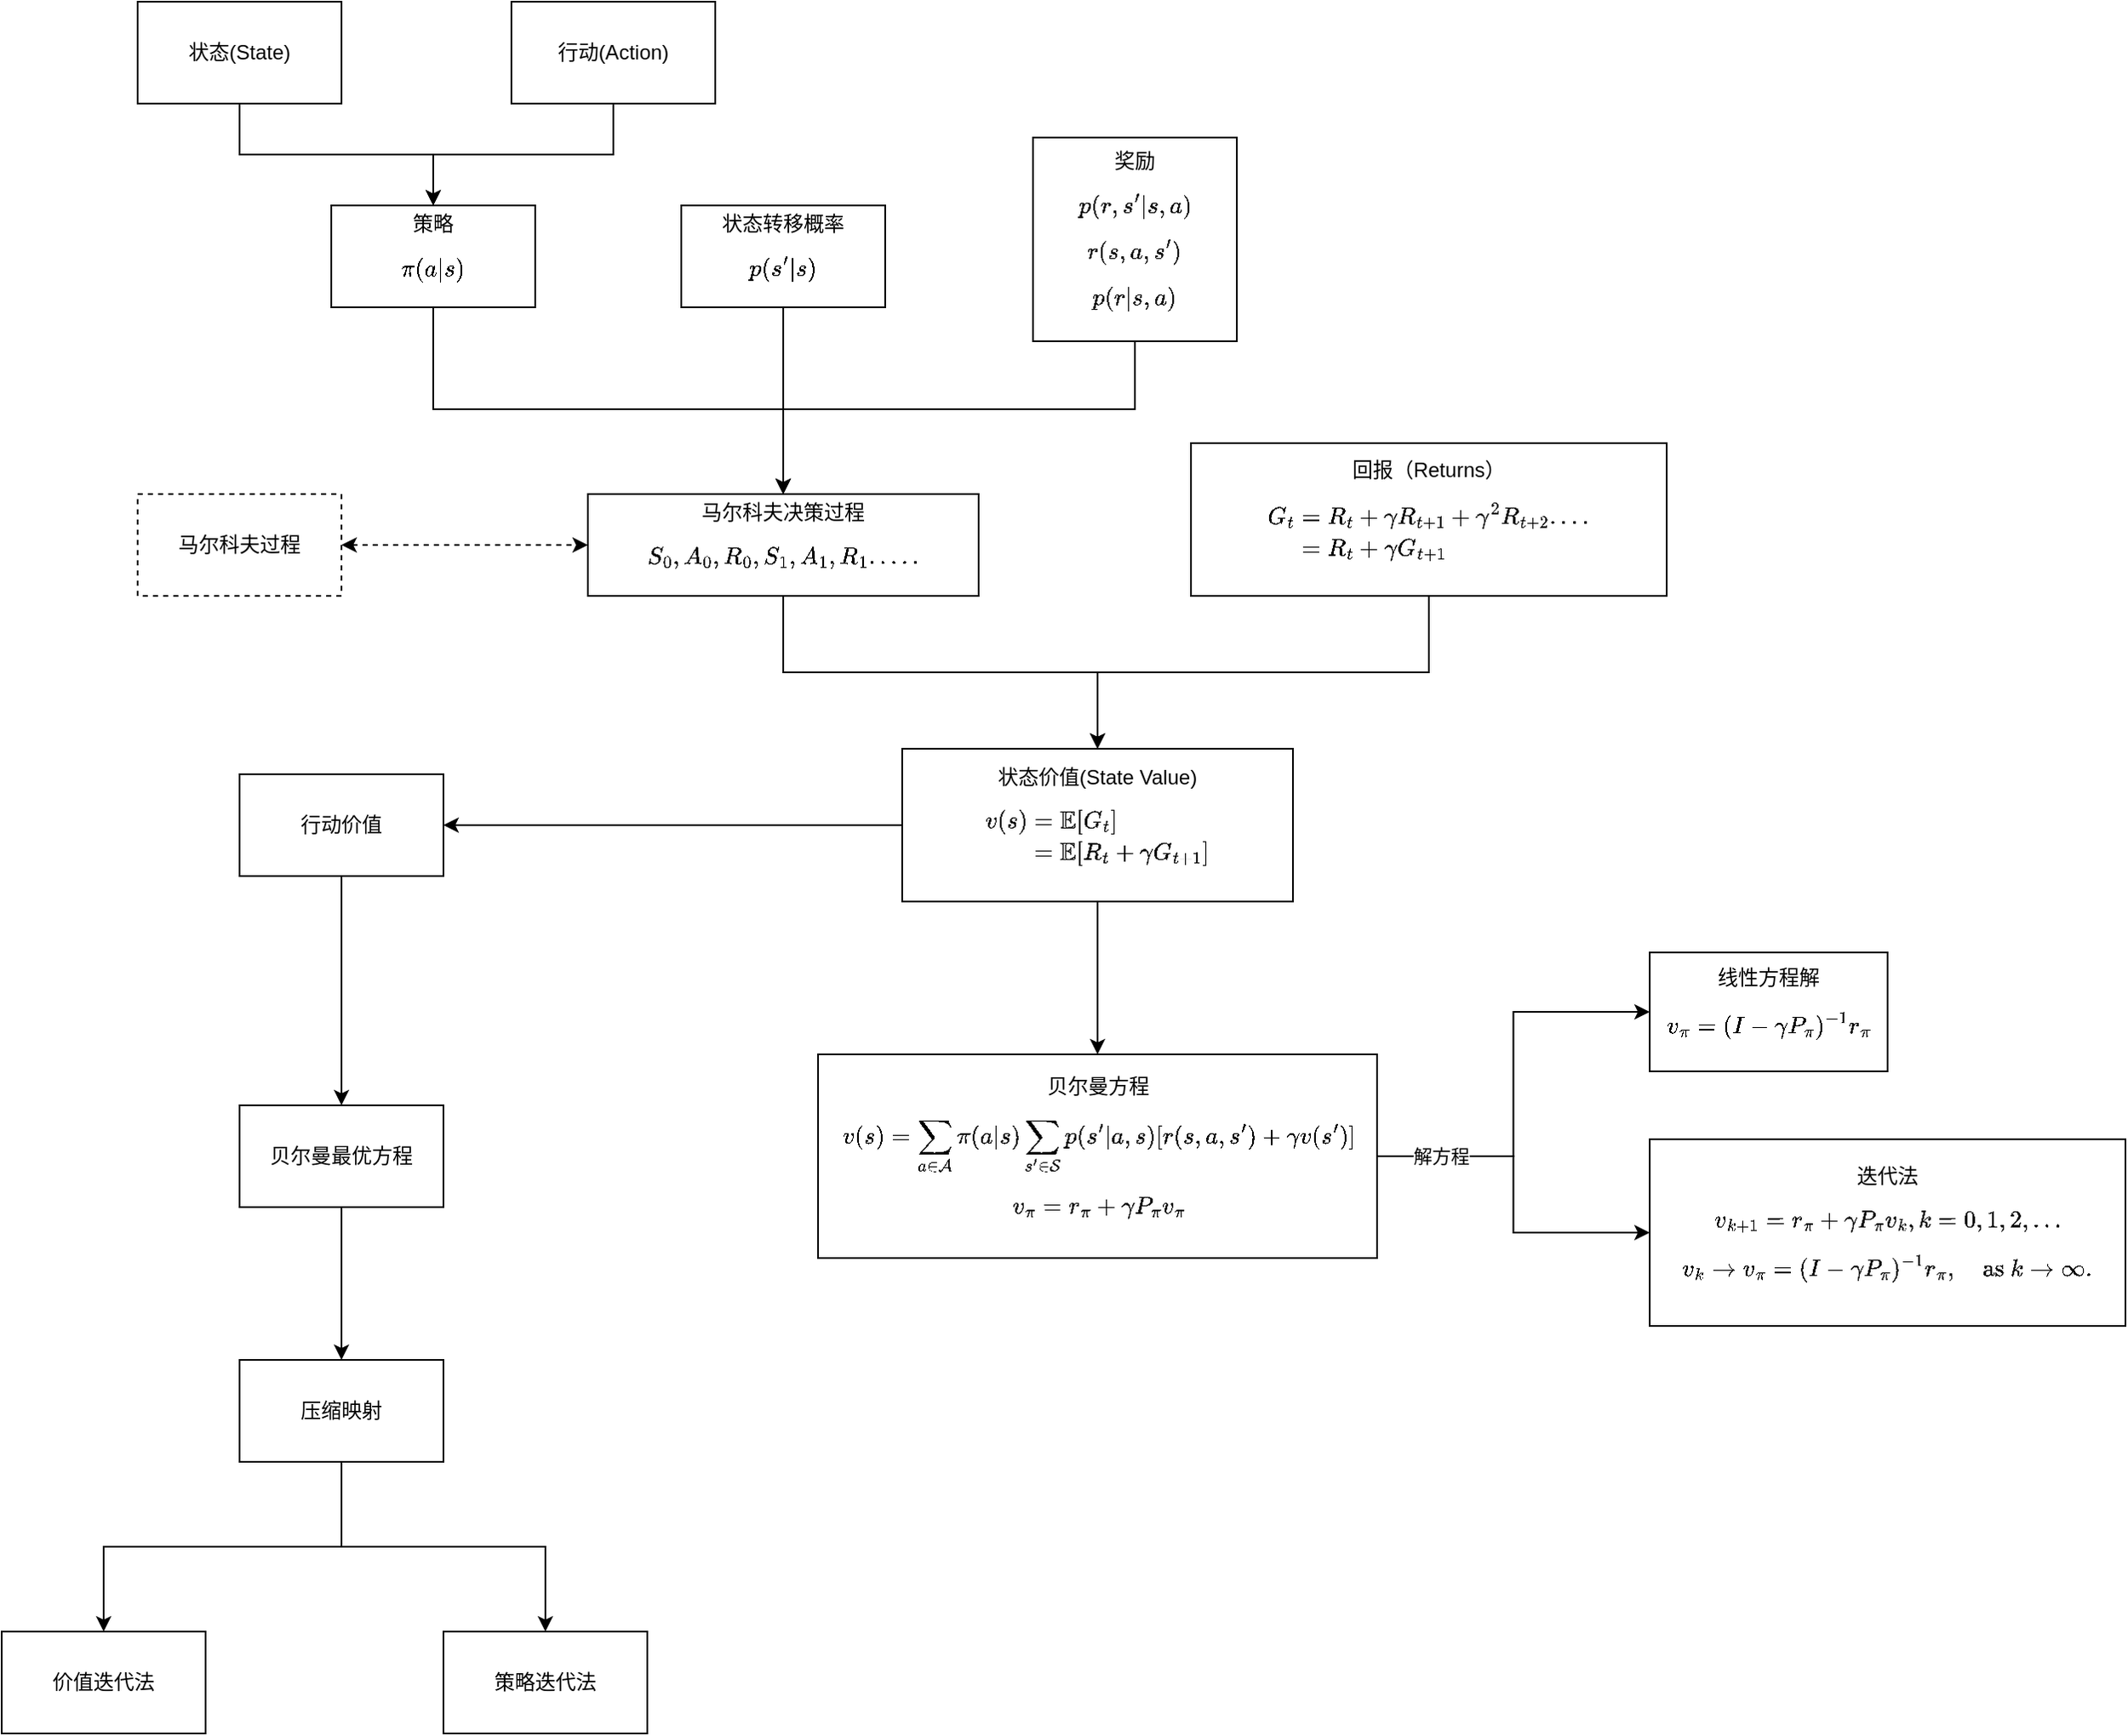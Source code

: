 <mxfile>
    <diagram name="第 1 页" id="x_sHfSsqCgIbrhNbJAqp">
        <mxGraphModel dx="1242" dy="834" grid="1" gridSize="10" guides="1" tooltips="1" connect="1" arrows="1" fold="1" page="1" pageScale="1" pageWidth="827" pageHeight="1169" math="1" shadow="0">
            <root>
                <mxCell id="0"/>
                <mxCell id="1" parent="0"/>
                <mxCell id="-_xMZnbbGC9S2offaLYl-7" style="edgeStyle=orthogonalEdgeStyle;rounded=0;orthogonalLoop=1;jettySize=auto;html=1;" parent="1" source="-_xMZnbbGC9S2offaLYl-1" target="-_xMZnbbGC9S2offaLYl-3" edge="1">
                    <mxGeometry relative="1" as="geometry"/>
                </mxCell>
                <mxCell id="-_xMZnbbGC9S2offaLYl-1" value="状态(State)" style="rounded=0;whiteSpace=wrap;html=1;" parent="1" vertex="1">
                    <mxGeometry x="180" y="280" width="120" height="60" as="geometry"/>
                </mxCell>
                <mxCell id="-_xMZnbbGC9S2offaLYl-8" style="edgeStyle=orthogonalEdgeStyle;rounded=0;orthogonalLoop=1;jettySize=auto;html=1;entryX=0.5;entryY=0;entryDx=0;entryDy=0;" parent="1" source="-_xMZnbbGC9S2offaLYl-2" target="-_xMZnbbGC9S2offaLYl-3" edge="1">
                    <mxGeometry relative="1" as="geometry"/>
                </mxCell>
                <mxCell id="-_xMZnbbGC9S2offaLYl-2" value="行动(Action)" style="rounded=0;whiteSpace=wrap;html=1;" parent="1" vertex="1">
                    <mxGeometry x="400" y="280" width="120" height="60" as="geometry"/>
                </mxCell>
                <mxCell id="-_xMZnbbGC9S2offaLYl-9" style="edgeStyle=orthogonalEdgeStyle;rounded=0;orthogonalLoop=1;jettySize=auto;html=1;exitX=0.5;exitY=1;exitDx=0;exitDy=0;" parent="1" source="-_xMZnbbGC9S2offaLYl-3" target="-_xMZnbbGC9S2offaLYl-6" edge="1">
                    <mxGeometry relative="1" as="geometry">
                        <Array as="points">
                            <mxPoint x="354" y="520"/>
                            <mxPoint x="560" y="520"/>
                        </Array>
                    </mxGeometry>
                </mxCell>
                <mxCell id="-_xMZnbbGC9S2offaLYl-3" value="策略&lt;div&gt;$$\pi(a|s)$$&lt;/div&gt;" style="rounded=0;whiteSpace=wrap;html=1;" parent="1" vertex="1">
                    <mxGeometry x="294" y="400" width="120" height="60" as="geometry"/>
                </mxCell>
                <mxCell id="-_xMZnbbGC9S2offaLYl-10" style="edgeStyle=orthogonalEdgeStyle;rounded=0;orthogonalLoop=1;jettySize=auto;html=1;entryX=0.5;entryY=0;entryDx=0;entryDy=0;" parent="1" source="-_xMZnbbGC9S2offaLYl-4" target="-_xMZnbbGC9S2offaLYl-6" edge="1">
                    <mxGeometry relative="1" as="geometry"/>
                </mxCell>
                <mxCell id="-_xMZnbbGC9S2offaLYl-4" value="状态转移概率&lt;div&gt;$$p(s'|s)$$&lt;/div&gt;" style="rounded=0;whiteSpace=wrap;html=1;" parent="1" vertex="1">
                    <mxGeometry x="500" y="400" width="120" height="60" as="geometry"/>
                </mxCell>
                <mxCell id="-_xMZnbbGC9S2offaLYl-11" style="edgeStyle=orthogonalEdgeStyle;rounded=0;orthogonalLoop=1;jettySize=auto;html=1;entryX=0.5;entryY=0;entryDx=0;entryDy=0;exitX=0.5;exitY=1;exitDx=0;exitDy=0;" parent="1" source="-_xMZnbbGC9S2offaLYl-5" target="-_xMZnbbGC9S2offaLYl-6" edge="1">
                    <mxGeometry relative="1" as="geometry">
                        <Array as="points">
                            <mxPoint x="767" y="520"/>
                            <mxPoint x="560" y="520"/>
                        </Array>
                    </mxGeometry>
                </mxCell>
                <mxCell id="-_xMZnbbGC9S2offaLYl-5" value="奖励&lt;div&gt;$$p(r,s'|s,a)$$&lt;/div&gt;&lt;div&gt;$$r(s,a,s')$$&lt;/div&gt;&lt;div&gt;$$p(r|s,a)$$&lt;/div&gt;" style="rounded=0;whiteSpace=wrap;html=1;" parent="1" vertex="1">
                    <mxGeometry x="707" y="360" width="120" height="120" as="geometry"/>
                </mxCell>
                <mxCell id="-_xMZnbbGC9S2offaLYl-16" style="edgeStyle=orthogonalEdgeStyle;rounded=0;orthogonalLoop=1;jettySize=auto;html=1;entryX=0.5;entryY=0;entryDx=0;entryDy=0;" parent="1" source="-_xMZnbbGC9S2offaLYl-6" target="-_xMZnbbGC9S2offaLYl-15" edge="1">
                    <mxGeometry relative="1" as="geometry"/>
                </mxCell>
                <mxCell id="-_xMZnbbGC9S2offaLYl-6" value="马尔科夫决策过程&lt;div&gt;$$S_0,A_0,R_0,S_1,A_1,R_1.....$$&lt;/div&gt;" style="rounded=0;whiteSpace=wrap;html=1;" parent="1" vertex="1">
                    <mxGeometry x="445" y="570" width="230" height="60" as="geometry"/>
                </mxCell>
                <mxCell id="-_xMZnbbGC9S2offaLYl-12" value="马尔科夫过程" style="rounded=0;whiteSpace=wrap;html=1;dashed=1;" parent="1" vertex="1">
                    <mxGeometry x="180" y="570" width="120" height="60" as="geometry"/>
                </mxCell>
                <mxCell id="-_xMZnbbGC9S2offaLYl-13" value="" style="endArrow=classic;startArrow=classic;html=1;rounded=0;entryX=0;entryY=0.5;entryDx=0;entryDy=0;exitX=1;exitY=0.5;exitDx=0;exitDy=0;dashed=1;" parent="1" source="-_xMZnbbGC9S2offaLYl-12" target="-_xMZnbbGC9S2offaLYl-6" edge="1">
                    <mxGeometry width="50" height="50" relative="1" as="geometry">
                        <mxPoint x="350" y="630" as="sourcePoint"/>
                        <mxPoint x="400" y="580" as="targetPoint"/>
                    </mxGeometry>
                </mxCell>
                <mxCell id="-_xMZnbbGC9S2offaLYl-17" style="edgeStyle=orthogonalEdgeStyle;rounded=0;orthogonalLoop=1;jettySize=auto;html=1;entryX=0.5;entryY=0;entryDx=0;entryDy=0;" parent="1" source="-_xMZnbbGC9S2offaLYl-14" target="-_xMZnbbGC9S2offaLYl-15" edge="1">
                    <mxGeometry relative="1" as="geometry"/>
                </mxCell>
                <mxCell id="-_xMZnbbGC9S2offaLYl-14" value="回报（Returns）&lt;div&gt;$$\begin{align} G_t&amp;amp;=R_t + \gamma R_{t+1} + \gamma^2 R_{t+2}....\\&amp;amp;=R_t + \gamma G_{t+1}\end{align}$$&lt;/div&gt;" style="rounded=0;whiteSpace=wrap;html=1;" parent="1" vertex="1">
                    <mxGeometry x="800" y="540" width="280" height="90" as="geometry"/>
                </mxCell>
                <mxCell id="-_xMZnbbGC9S2offaLYl-19" style="edgeStyle=orthogonalEdgeStyle;rounded=0;orthogonalLoop=1;jettySize=auto;html=1;entryX=0.5;entryY=0;entryDx=0;entryDy=0;" parent="1" source="-_xMZnbbGC9S2offaLYl-15" target="-_xMZnbbGC9S2offaLYl-18" edge="1">
                    <mxGeometry relative="1" as="geometry"/>
                </mxCell>
                <mxCell id="-_xMZnbbGC9S2offaLYl-30" style="edgeStyle=orthogonalEdgeStyle;rounded=0;orthogonalLoop=1;jettySize=auto;html=1;entryX=1;entryY=0.5;entryDx=0;entryDy=0;" parent="1" source="-_xMZnbbGC9S2offaLYl-15" target="-_xMZnbbGC9S2offaLYl-25" edge="1">
                    <mxGeometry relative="1" as="geometry"/>
                </mxCell>
                <mxCell id="-_xMZnbbGC9S2offaLYl-15" value="状态价值(State Value)&lt;div&gt;$$\begin{align}v(s)&amp;amp;=\mathbb{E}[G_t]\\&amp;amp;=\mathbb{E}[R_t + \gamma G_{t+1}]\end{align}$$&lt;/div&gt;" style="rounded=0;whiteSpace=wrap;html=1;" parent="1" vertex="1">
                    <mxGeometry x="630" y="720" width="230" height="90" as="geometry"/>
                </mxCell>
                <mxCell id="-_xMZnbbGC9S2offaLYl-22" style="edgeStyle=orthogonalEdgeStyle;rounded=0;orthogonalLoop=1;jettySize=auto;html=1;entryX=0;entryY=0.5;entryDx=0;entryDy=0;" parent="1" source="-_xMZnbbGC9S2offaLYl-18" target="-_xMZnbbGC9S2offaLYl-20" edge="1">
                    <mxGeometry relative="1" as="geometry"/>
                </mxCell>
                <mxCell id="-_xMZnbbGC9S2offaLYl-23" style="edgeStyle=orthogonalEdgeStyle;rounded=0;orthogonalLoop=1;jettySize=auto;html=1;entryX=0;entryY=0.5;entryDx=0;entryDy=0;" parent="1" source="-_xMZnbbGC9S2offaLYl-18" target="-_xMZnbbGC9S2offaLYl-21" edge="1">
                    <mxGeometry relative="1" as="geometry"/>
                </mxCell>
                <mxCell id="-_xMZnbbGC9S2offaLYl-24" value="解方程" style="edgeLabel;html=1;align=center;verticalAlign=middle;resizable=0;points=[];" parent="-_xMZnbbGC9S2offaLYl-23" vertex="1" connectable="0">
                    <mxGeometry x="-0.633" relative="1" as="geometry">
                        <mxPoint as="offset"/>
                    </mxGeometry>
                </mxCell>
                <mxCell id="-_xMZnbbGC9S2offaLYl-18" value="贝尔曼方程&lt;div&gt;&lt;font face=&quot;Helvetica&quot;&gt;$$v(s)=\sum_{a\in \mathcal{A}}\pi(a|s)\sum_{s'\in\mathcal{S}}p(s'|a,s)[r(s,a,s')+\gamma v(s')]$$&lt;/font&gt;&lt;/div&gt;&lt;div&gt;$$v_{\pi} = r_{\pi} + \gamma P_{\pi} v_{\pi}$$&lt;font face=&quot;Helvetica&quot;&gt;&lt;/font&gt;&lt;/div&gt;&lt;div&gt;&lt;/div&gt;" style="rounded=0;whiteSpace=wrap;html=1;" parent="1" vertex="1">
                    <mxGeometry x="580.5" y="900" width="329" height="120" as="geometry"/>
                </mxCell>
                <mxCell id="-_xMZnbbGC9S2offaLYl-20" value="线性方程解&lt;div&gt;$$v_{\pi} = (I-\gamma P_{\pi})^{-1}r_{\pi}$$&lt;/div&gt;" style="rounded=0;whiteSpace=wrap;html=1;" parent="1" vertex="1">
                    <mxGeometry x="1070" y="840" width="140" height="70" as="geometry"/>
                </mxCell>
                <mxCell id="-_xMZnbbGC9S2offaLYl-21" value="迭代法&lt;div&gt;$$v_{k+1} = r_{\pi} + \gamma P_{\pi} v_k, k=0,1,2,...$$&lt;/div&gt;&lt;div&gt;$$v_{k} \rightarrow v_{\pi} = (I - \gamma P_{\pi})^{-1} r_{\pi}, \quad \text{as } k \rightarrow \infty.$$&lt;/div&gt;" style="rounded=0;whiteSpace=wrap;html=1;" parent="1" vertex="1">
                    <mxGeometry x="1070" y="950" width="280" height="110" as="geometry"/>
                </mxCell>
                <mxCell id="-_xMZnbbGC9S2offaLYl-31" style="edgeStyle=orthogonalEdgeStyle;rounded=0;orthogonalLoop=1;jettySize=auto;html=1;" parent="1" source="-_xMZnbbGC9S2offaLYl-25" target="-_xMZnbbGC9S2offaLYl-26" edge="1">
                    <mxGeometry relative="1" as="geometry"/>
                </mxCell>
                <mxCell id="-_xMZnbbGC9S2offaLYl-25" value="行动价值" style="rounded=0;whiteSpace=wrap;html=1;" parent="1" vertex="1">
                    <mxGeometry x="240" y="735" width="120" height="60" as="geometry"/>
                </mxCell>
                <mxCell id="-_xMZnbbGC9S2offaLYl-32" style="edgeStyle=orthogonalEdgeStyle;rounded=0;orthogonalLoop=1;jettySize=auto;html=1;entryX=0.5;entryY=0;entryDx=0;entryDy=0;" parent="1" source="-_xMZnbbGC9S2offaLYl-26" target="-_xMZnbbGC9S2offaLYl-27" edge="1">
                    <mxGeometry relative="1" as="geometry"/>
                </mxCell>
                <mxCell id="-_xMZnbbGC9S2offaLYl-26" value="贝尔曼最优方程" style="rounded=0;whiteSpace=wrap;html=1;" parent="1" vertex="1">
                    <mxGeometry x="240" y="930" width="120" height="60" as="geometry"/>
                </mxCell>
                <mxCell id="-_xMZnbbGC9S2offaLYl-33" style="edgeStyle=orthogonalEdgeStyle;rounded=0;orthogonalLoop=1;jettySize=auto;html=1;entryX=0.5;entryY=0;entryDx=0;entryDy=0;exitX=0.5;exitY=1;exitDx=0;exitDy=0;" parent="1" source="-_xMZnbbGC9S2offaLYl-27" target="-_xMZnbbGC9S2offaLYl-28" edge="1">
                    <mxGeometry relative="1" as="geometry"/>
                </mxCell>
                <mxCell id="-_xMZnbbGC9S2offaLYl-34" style="edgeStyle=orthogonalEdgeStyle;rounded=0;orthogonalLoop=1;jettySize=auto;html=1;" parent="1" source="-_xMZnbbGC9S2offaLYl-27" target="-_xMZnbbGC9S2offaLYl-29" edge="1">
                    <mxGeometry relative="1" as="geometry"/>
                </mxCell>
                <mxCell id="-_xMZnbbGC9S2offaLYl-27" value="压缩映射" style="rounded=0;whiteSpace=wrap;html=1;" parent="1" vertex="1">
                    <mxGeometry x="240" y="1080" width="120" height="60" as="geometry"/>
                </mxCell>
                <mxCell id="-_xMZnbbGC9S2offaLYl-28" value="价值迭代法" style="rounded=0;whiteSpace=wrap;html=1;" parent="1" vertex="1">
                    <mxGeometry x="100" y="1240" width="120" height="60" as="geometry"/>
                </mxCell>
                <mxCell id="-_xMZnbbGC9S2offaLYl-29" value="策略迭代法" style="rounded=0;whiteSpace=wrap;html=1;" parent="1" vertex="1">
                    <mxGeometry x="360" y="1240" width="120" height="60" as="geometry"/>
                </mxCell>
            </root>
        </mxGraphModel>
    </diagram>
</mxfile>